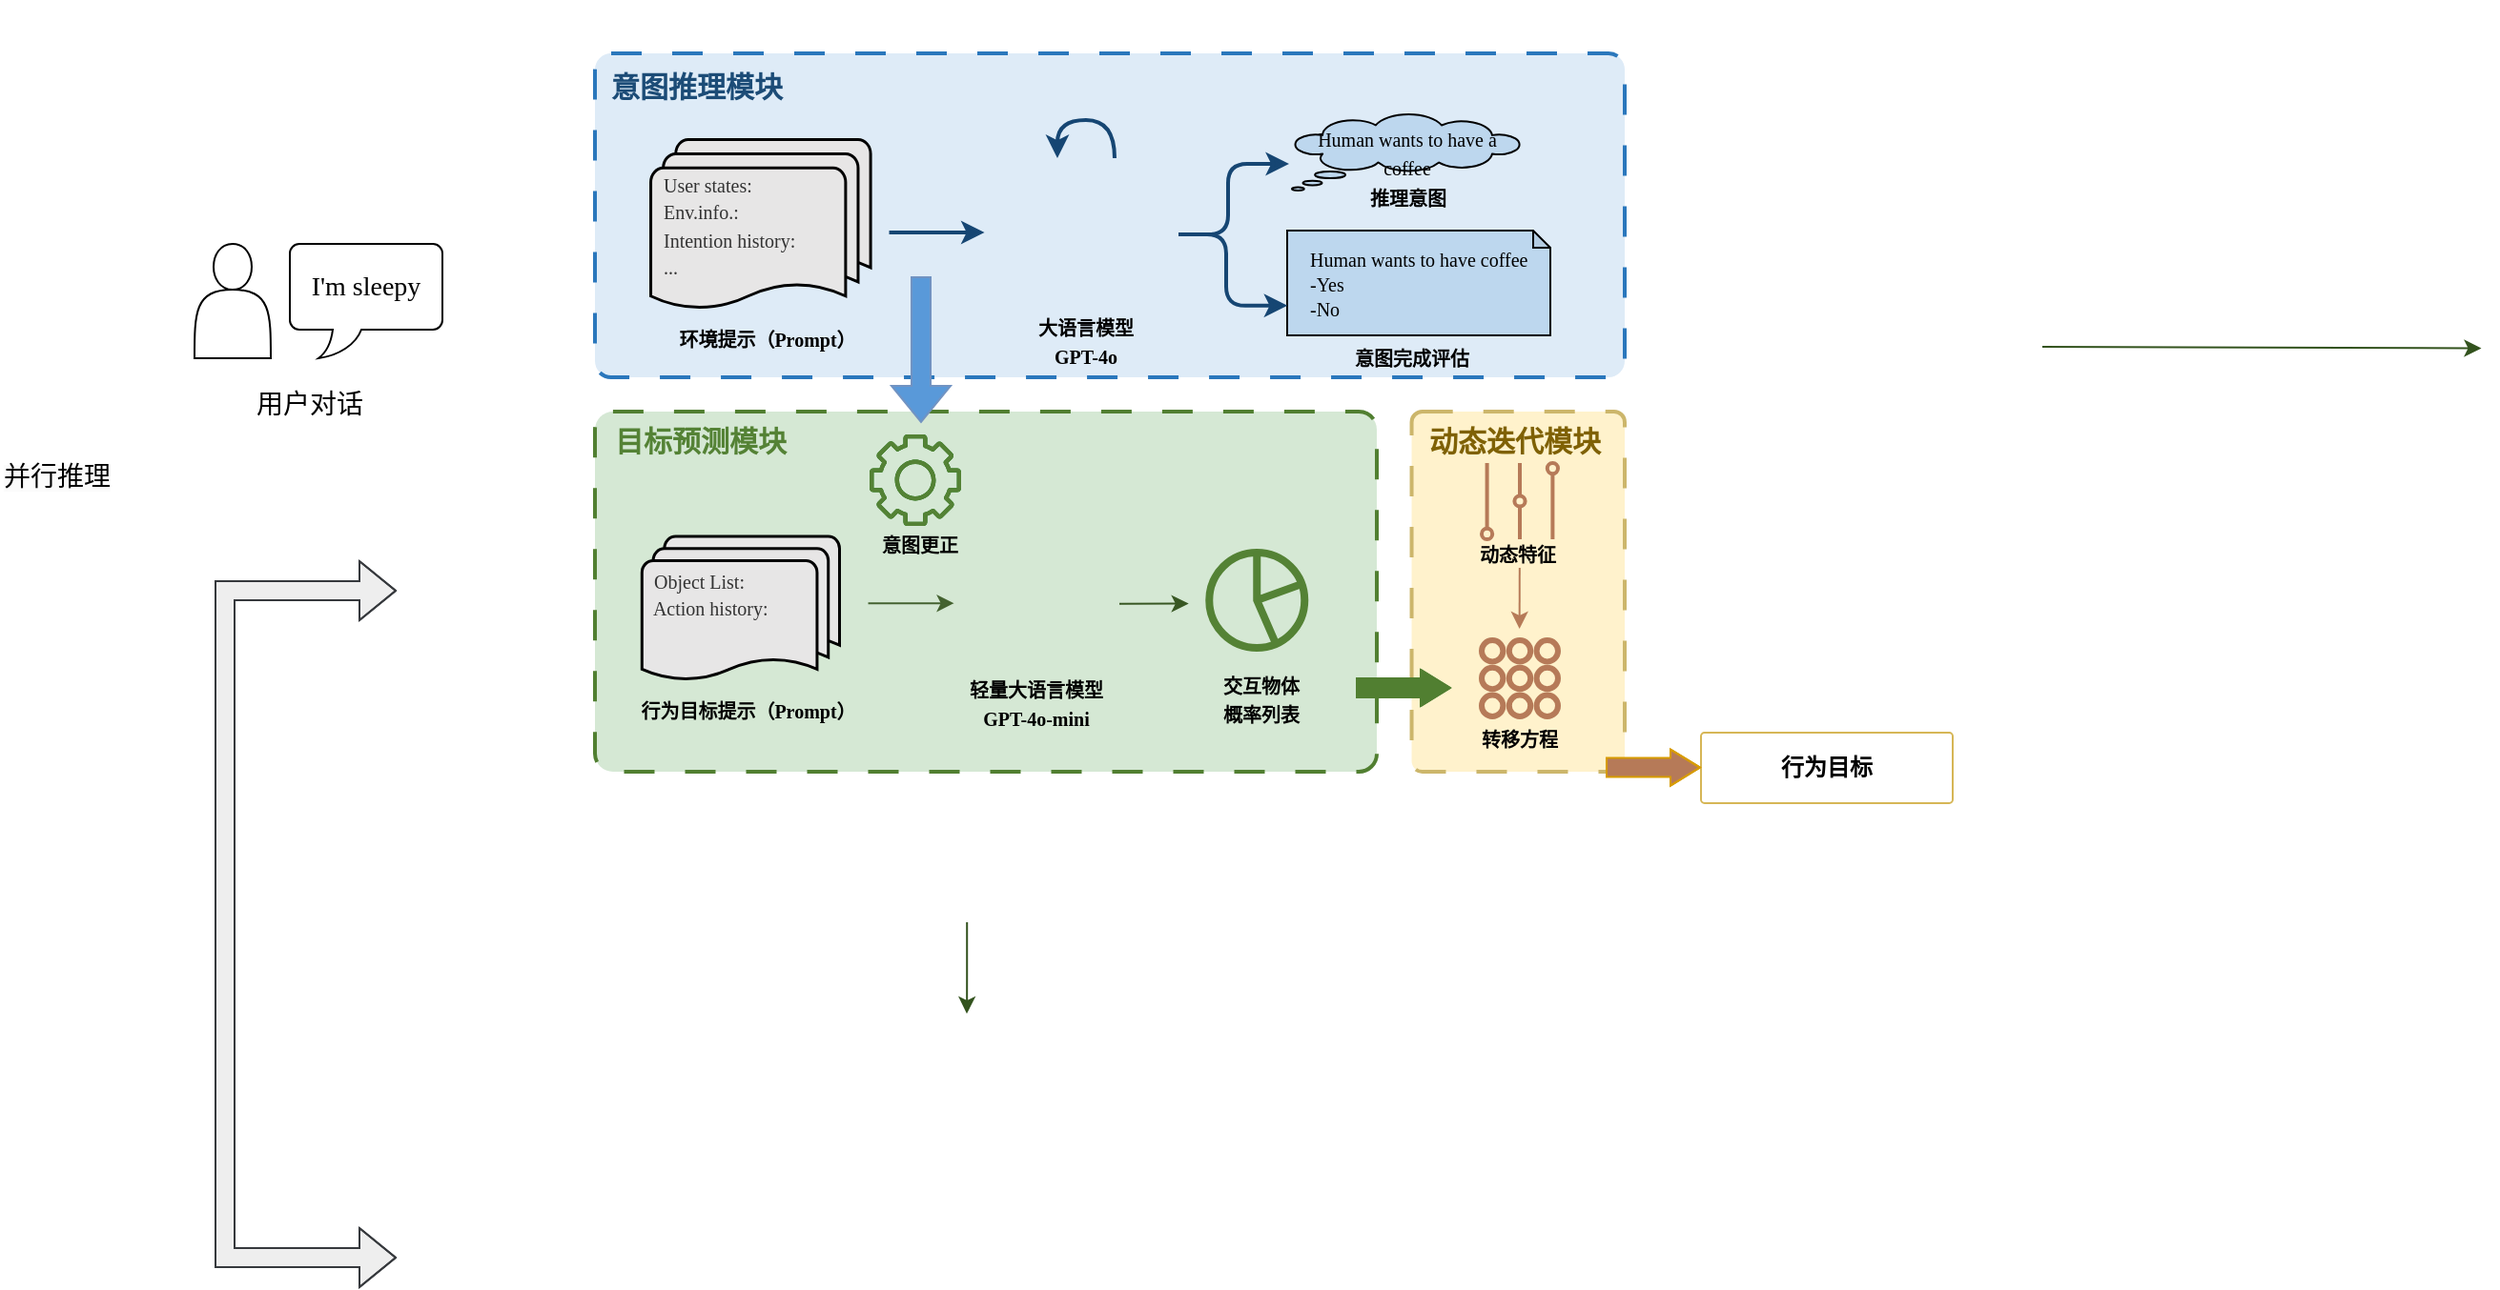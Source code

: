 <mxfile version="26.2.12">
  <diagram name="第 1 页" id="rSO4j9llTemX6OElhtI6">
    <mxGraphModel dx="2247" dy="965" grid="0" gridSize="10" guides="1" tooltips="1" connect="1" arrows="1" fold="1" page="1" pageScale="1" pageWidth="827" pageHeight="1169" math="0" shadow="0">
      <root>
        <mxCell id="0" />
        <mxCell id="1" parent="0" />
        <mxCell id="aU7c3b0ZaFwICceyfZfz-2" value="" style="rounded=1;arcSize=5;whiteSpace=wrap;html=1;fillColor=#fff2cc;strokeColor=light-dark(#ccb66b, #6d5100);strokeWidth=2;dashed=1;dashPattern=8 8;" parent="1" vertex="1">
          <mxGeometry x="628.27" y="408" width="111.73" height="189" as="geometry" />
        </mxCell>
        <mxCell id="Ajj9kqLxg7qa2MLV7y7c-1" value="" style="rounded=1;arcSize=5;whiteSpace=wrap;html=1;fillColor=#d5e8d4;strokeColor=light-dark(#517f31, #446e2c);strokeWidth=2;dashed=1;dashPattern=8 8;" parent="1" vertex="1">
          <mxGeometry x="200" y="408" width="410" height="189" as="geometry" />
        </mxCell>
        <mxCell id="Ajj9kqLxg7qa2MLV7y7c-2" value="" style="rounded=1;arcSize=5;whiteSpace=wrap;html=1;fillColor=light-dark(#deebf7, #1d293b);strokeColor=light-dark(#2a77bc, #5c79a3);strokeWidth=2;dashed=1;dashPattern=8 8;" parent="1" vertex="1">
          <mxGeometry x="200" y="220" width="540" height="170" as="geometry" />
        </mxCell>
        <mxCell id="Ajj9kqLxg7qa2MLV7y7c-3" value="" style="group" parent="1" vertex="1" connectable="0">
          <mxGeometry x="-10" y="320" width="140" height="100" as="geometry" />
        </mxCell>
        <mxCell id="Ajj9kqLxg7qa2MLV7y7c-4" value="" style="group" parent="Ajj9kqLxg7qa2MLV7y7c-3" vertex="1" connectable="0">
          <mxGeometry x="-50" width="190" height="88" as="geometry" />
        </mxCell>
        <mxCell id="Ajj9kqLxg7qa2MLV7y7c-5" value="" style="shape=actor;whiteSpace=wrap;html=1;" parent="Ajj9kqLxg7qa2MLV7y7c-4" vertex="1">
          <mxGeometry x="50" width="40" height="60" as="geometry" />
        </mxCell>
        <mxCell id="Ajj9kqLxg7qa2MLV7y7c-6" value="&lt;font face=&quot;Times New Roman&quot;&gt;&lt;span style=&quot;font-size: 14px;&quot;&gt;I&#39;m sleepy&lt;/span&gt;&lt;/font&gt;" style="whiteSpace=wrap;html=1;shape=mxgraph.basic.roundRectCallout;dx=30;dy=15;size=5;boundedLbl=1;" parent="Ajj9kqLxg7qa2MLV7y7c-4" vertex="1">
          <mxGeometry x="100" width="80" height="60" as="geometry" />
        </mxCell>
        <mxCell id="Ajj9kqLxg7qa2MLV7y7c-7" value="&lt;font face=&quot;Times New Roman&quot; style=&quot;font-size: 14px;&quot;&gt;用户对话&lt;/font&gt;" style="text;html=1;align=center;verticalAlign=middle;resizable=0;points=[];autosize=1;strokeColor=none;fillColor=none;" parent="Ajj9kqLxg7qa2MLV7y7c-3" vertex="1">
          <mxGeometry x="20" y="70" width="80" height="30" as="geometry" />
        </mxCell>
        <mxCell id="Ajj9kqLxg7qa2MLV7y7c-8" style="edgeStyle=orthogonalEdgeStyle;rounded=1;orthogonalLoop=1;jettySize=auto;html=1;fillColor=#1ba1e2;strokeColor=light-dark(#164673, #51afe7);curved=0;textShadow=1;strokeWidth=2;" parent="1" edge="1">
          <mxGeometry relative="1" as="geometry">
            <mxPoint x="354.27" y="314" as="sourcePoint" />
            <mxPoint x="404.27" y="314" as="targetPoint" />
          </mxGeometry>
        </mxCell>
        <mxCell id="Ajj9kqLxg7qa2MLV7y7c-10" value="" style="group;strokeWidth=24;" parent="1" vertex="1" connectable="0">
          <mxGeometry x="228" y="468" width="117.005" height="109.684" as="geometry" />
        </mxCell>
        <mxCell id="Ajj9kqLxg7qa2MLV7y7c-11" value="&lt;span style=&quot;color: rgba(0, 0, 0, 0); font-family: monospace; font-size: 0px; text-align: start;&quot;&gt;%3CmxGraphModel%3E%3Croot%3E%3CmxCell%20id%3D%220%22%2F%3E%3CmxCell%20id%3D%221%22%20parent%3D%220%22%2F%3E%3CmxCell%20id%3D%222%22%20value%3D%22%26lt%3Bb%26gt%3BEnv.%20Prompt%26lt%3B%2Fb%26gt%3B%22%20style%3D%22text%3Bhtml%3D1%3Balign%3Dcenter%3BverticalAlign%3Dmiddle%3Bresizable%3D0%3Bpoints%3D%5B%5D%3Bautosize%3D1%3BstrokeColor%3Dnone%3BfillColor%3Dnone%3B%22%20vertex%3D%221%22%20parent%3D%221%22%3E%3CmxGeometry%20x%3D%22235%22%20y%3D%22265%22%20width%3D%2290%22%20height%3D%2230%22%20as%3D%22geometry%22%2F%3E%3C%2FmxCell%3E%3C%2Froot%3E%3C%2FmxGraphModel%3E&lt;/span&gt;" style="text;html=1;align=center;verticalAlign=middle;resizable=0;points=[];autosize=1;strokeColor=none;fillColor=none;fontStyle=4" parent="Ajj9kqLxg7qa2MLV7y7c-10" vertex="1">
          <mxGeometry x="32.435" y="70.991" width="20" height="30" as="geometry" />
        </mxCell>
        <mxCell id="Ajj9kqLxg7qa2MLV7y7c-12" value="&lt;b&gt;&lt;font style=&quot;font-size: 10px;&quot; face=&quot;Times New Roman&quot;&gt;行为目标提示（Prompt）&lt;/font&gt;&lt;/b&gt;" style="text;html=1;align=center;verticalAlign=middle;resizable=0;points=[];autosize=1;strokeColor=none;fillColor=none;" parent="Ajj9kqLxg7qa2MLV7y7c-10" vertex="1">
          <mxGeometry x="-13.995" y="83.684" width="131" height="26" as="geometry" />
        </mxCell>
        <mxCell id="Ajj9kqLxg7qa2MLV7y7c-13" value="&lt;div style=&quot;color: rgb(51, 51, 51);&quot;&gt;&lt;span style=&quot;background-color: transparent; color: light-dark(rgb(51, 51, 51), rgb(193, 193, 193));&quot;&gt;&lt;font style=&quot;font-size: 10px;&quot; face=&quot;Times New Roman&quot;&gt;&amp;nbsp; Object List:&lt;/font&gt;&lt;/span&gt;&lt;/div&gt;&lt;div style=&quot;color: rgb(51, 51, 51);&quot;&gt;&lt;font style=&quot;font-size: 10px;&quot; face=&quot;Times New Roman&quot;&gt;&amp;nbsp; Action history:&lt;/font&gt;&lt;/div&gt;&lt;div style=&quot;color: rgb(51, 51, 51);&quot;&gt;&lt;font style=&quot;font-size: 10px;&quot; face=&quot;Times New Roman&quot;&gt;&amp;nbsp;&amp;nbsp;&lt;/font&gt;&lt;/div&gt;" style="strokeWidth=1.5;html=1;shape=mxgraph.flowchart.multi-document;whiteSpace=wrap;align=left;fillColor=light-dark(#e7e6e6, #ededed);" parent="Ajj9kqLxg7qa2MLV7y7c-10" vertex="1">
          <mxGeometry x="-3.6" y="5.282" width="103.597" height="76.402" as="geometry" />
        </mxCell>
        <mxCell id="Ajj9kqLxg7qa2MLV7y7c-14" value="" style="group;align=left;" parent="1" vertex="1" connectable="0">
          <mxGeometry x="239" y="245" width="115.27" height="145" as="geometry" />
        </mxCell>
        <mxCell id="Ajj9kqLxg7qa2MLV7y7c-15" value="&lt;b&gt;&lt;font style=&quot;font-size: 10px;&quot; face=&quot;Times New Roman&quot;&gt;环境提示（Prompt）&lt;/font&gt;&lt;/b&gt;" style="text;html=1;align=center;verticalAlign=middle;resizable=0;points=[];autosize=1;strokeColor=none;fillColor=none;" parent="Ajj9kqLxg7qa2MLV7y7c-14" vertex="1">
          <mxGeometry x="-4.99" y="112" width="111" height="26" as="geometry" />
        </mxCell>
        <mxCell id="Ajj9kqLxg7qa2MLV7y7c-16" value="&lt;div style=&quot;color: rgb(51, 51, 51);&quot;&gt;&lt;span style=&quot;background-color: transparent; color: light-dark(rgb(51, 51, 51), rgb(193, 193, 193));&quot;&gt;&lt;font style=&quot;font-size: 10px;&quot; face=&quot;Times New Roman&quot;&gt;&amp;nbsp; User states:&lt;/font&gt;&lt;/span&gt;&lt;/div&gt;&lt;div style=&quot;color: rgb(51, 51, 51);&quot;&gt;&lt;span style=&quot;background-color: transparent; color: light-dark(rgb(51, 51, 51), rgb(193, 193, 193));&quot;&gt;&lt;font style=&quot;font-size: 10px;&quot; face=&quot;Times New Roman&quot;&gt;&amp;nbsp; Env.info.:&lt;/font&gt;&lt;/span&gt;&lt;/div&gt;&lt;div style=&quot;color: rgb(51, 51, 51);&quot;&gt;&lt;font style=&quot;font-size: 10px;&quot; face=&quot;Times New Roman&quot;&gt;&amp;nbsp; Intention history:&lt;/font&gt;&lt;/div&gt;&lt;div style=&quot;color: rgb(51, 51, 51);&quot;&gt;&lt;font style=&quot;font-size: 10px;&quot; face=&quot;Times New Roman&quot;&gt;&amp;nbsp; ...&lt;/font&gt;&lt;/div&gt;" style="strokeWidth=1.5;html=1;shape=mxgraph.flowchart.multi-document;whiteSpace=wrap;align=left;fillColor=light-dark(#e7e6e6, #ededed);" parent="Ajj9kqLxg7qa2MLV7y7c-14" vertex="1">
          <mxGeometry x="-9.98" y="20" width="115.27" height="90" as="geometry" />
        </mxCell>
        <mxCell id="Ajj9kqLxg7qa2MLV7y7c-17" value="" style="group" parent="1" vertex="1" connectable="0">
          <mxGeometry x="408" y="255" width="149" height="165" as="geometry" />
        </mxCell>
        <mxCell id="Ajj9kqLxg7qa2MLV7y7c-18" value="" style="group;fontStyle=0;strokeWidth=1;" parent="Ajj9kqLxg7qa2MLV7y7c-17" vertex="1" connectable="0">
          <mxGeometry width="149" height="165" as="geometry" />
        </mxCell>
        <mxCell id="Ajj9kqLxg7qa2MLV7y7c-19" value="&lt;font style=&quot;font-size: 10px;&quot;&gt;&lt;font style=&quot;&quot; face=&quot;Times New Roman&quot;&gt;&lt;b style=&quot;&quot;&gt;大语言模型&lt;/b&gt;&lt;/font&gt;&lt;br&gt;&lt;/font&gt;&lt;div&gt;&lt;b&gt;&lt;font style=&quot;font-size: 10px;&quot; face=&quot;Times New Roman&quot;&gt;GPT-4o&lt;/font&gt;&lt;/b&gt;&lt;/div&gt;" style="text;html=1;align=center;verticalAlign=middle;resizable=0;points=[];autosize=1;strokeColor=none;fillColor=none;" parent="Ajj9kqLxg7qa2MLV7y7c-18" vertex="1">
          <mxGeometry x="15" y="95" width="68" height="41" as="geometry" />
        </mxCell>
        <mxCell id="Ajj9kqLxg7qa2MLV7y7c-20" value="" style="curved=1;endArrow=classic;html=1;rounded=0;strokeWidth=2;strokeColor=light-dark(#164673, #ededed);" parent="Ajj9kqLxg7qa2MLV7y7c-18" edge="1">
          <mxGeometry width="50" height="50" relative="1" as="geometry">
            <mxPoint x="64.5" y="20" as="sourcePoint" />
            <mxPoint x="34.5" y="20" as="targetPoint" />
            <Array as="points">
              <mxPoint x="64.5" />
              <mxPoint x="34.5" />
            </Array>
          </mxGeometry>
        </mxCell>
        <mxCell id="PvXpuUU6H4NzAb1ZjJ5T-2" style="edgeStyle=orthogonalEdgeStyle;rounded=1;orthogonalLoop=1;jettySize=auto;html=1;fillColor=#1ba1e2;strokeColor=light-dark(#164673, #51afe7);curved=0;entryX=0.001;entryY=0.716;entryDx=0;entryDy=0;entryPerimeter=0;strokeWidth=2;" edge="1" parent="Ajj9kqLxg7qa2MLV7y7c-18">
          <mxGeometry relative="1" as="geometry">
            <mxPoint x="99" y="60" as="sourcePoint" />
            <mxPoint x="156" y="23" as="targetPoint" />
            <Array as="points">
              <mxPoint x="124" y="60" />
              <mxPoint x="124" y="23" />
            </Array>
          </mxGeometry>
        </mxCell>
        <mxCell id="Ajj9kqLxg7qa2MLV7y7c-21" value="&lt;font style=&quot;font-size: 15px;&quot; face=&quot;Times New Roman&quot;&gt;意图推理模块&lt;/font&gt;" style="text;html=1;align=center;verticalAlign=middle;resizable=0;points=[];autosize=1;strokeColor=none;fillColor=none;fontColor=light-dark(#1c4c77, #a1cdf9);fontStyle=1" parent="1" vertex="1">
          <mxGeometry x="199" y="222" width="108" height="30" as="geometry" />
        </mxCell>
        <mxCell id="Ajj9kqLxg7qa2MLV7y7c-22" value="&lt;font face=&quot;Times New Roman&quot;&gt;&lt;span style=&quot;font-size: 15px;&quot;&gt;目标预测模块&lt;/span&gt;&lt;/font&gt;" style="text;html=1;align=center;verticalAlign=middle;resizable=0;points=[];autosize=1;strokeColor=none;fillColor=none;fontColor=light-dark(#548235, #69c195);fontStyle=1" parent="1" vertex="1">
          <mxGeometry x="201" y="408" width="108" height="30" as="geometry" />
        </mxCell>
        <mxCell id="Ajj9kqLxg7qa2MLV7y7c-23" value="" style="group" parent="1" vertex="1" connectable="0">
          <mxGeometry x="293" y="420" width="150" height="78" as="geometry" />
        </mxCell>
        <mxCell id="Ajj9kqLxg7qa2MLV7y7c-24" value="" style="sketch=0;outlineConnect=0;fontColor=#006633;gradientColor=none;fillColor=#006600;strokeColor=none;dashed=0;verticalLabelPosition=bottom;verticalAlign=top;align=center;html=1;fontSize=12;fontStyle=0;aspect=fixed;pointerEvents=1;shape=mxgraph.aws4.gear;" parent="Ajj9kqLxg7qa2MLV7y7c-23" vertex="1">
          <mxGeometry x="51" width="48" height="48" as="geometry" />
        </mxCell>
        <mxCell id="Ajj9kqLxg7qa2MLV7y7c-25" value="&lt;font style=&quot;font-size: 10px;&quot; face=&quot;Times New Roman&quot;&gt;&lt;b style=&quot;&quot;&gt;意图更正&lt;/b&gt;&lt;/font&gt;" style="text;html=1;align=center;verticalAlign=middle;resizable=0;points=[];autosize=1;strokeColor=none;fillColor=none;" parent="Ajj9kqLxg7qa2MLV7y7c-23" vertex="1">
          <mxGeometry x="48" y="45" width="58" height="26" as="geometry" />
        </mxCell>
        <mxCell id="Ajj9kqLxg7qa2MLV7y7c-26" value="" style="group" parent="Ajj9kqLxg7qa2MLV7y7c-23" vertex="1" connectable="0">
          <mxGeometry width="150" height="78" as="geometry" />
        </mxCell>
        <mxCell id="Ajj9kqLxg7qa2MLV7y7c-27" value="" style="sketch=0;outlineConnect=0;fontColor=light-dark(#548235, #69c195);gradientColor=none;fillColor=light-dark(#548235, #6fc76f);strokeColor=none;dashed=0;verticalLabelPosition=bottom;verticalAlign=top;align=center;html=1;fontSize=12;fontStyle=0;aspect=fixed;pointerEvents=1;shape=mxgraph.aws4.gear;" parent="Ajj9kqLxg7qa2MLV7y7c-26" vertex="1">
          <mxGeometry x="51" width="48" height="48" as="geometry" />
        </mxCell>
        <mxCell id="Ajj9kqLxg7qa2MLV7y7c-32" value="" style="shape=flexArrow;endArrow=classic;html=1;rounded=0;fillColor=light-dark(#5999d9, #2566a8);strokeColor=light-dark(#7193c2, #ededed);" parent="1" edge="1">
          <mxGeometry width="50" height="50" relative="1" as="geometry">
            <mxPoint x="371" y="337" as="sourcePoint" />
            <mxPoint x="370.997" y="414.001" as="targetPoint" />
          </mxGeometry>
        </mxCell>
        <mxCell id="Ajj9kqLxg7qa2MLV7y7c-33" style="edgeStyle=orthogonalEdgeStyle;rounded=1;orthogonalLoop=1;jettySize=auto;html=1;fillColor=#1ba1e2;strokeColor=light-dark(#33531e, #28ab6a);curved=0;horizontal=1;" parent="1" edge="1">
          <mxGeometry relative="1" as="geometry">
            <mxPoint x="395.1" y="676" as="sourcePoint" />
            <mxPoint x="395" y="724" as="targetPoint" />
            <Array as="points">
              <mxPoint x="395" y="714" />
              <mxPoint x="395" y="714" />
            </Array>
          </mxGeometry>
        </mxCell>
        <mxCell id="Ajj9kqLxg7qa2MLV7y7c-34" style="edgeStyle=orthogonalEdgeStyle;rounded=1;orthogonalLoop=1;jettySize=auto;html=1;fillColor=#1ba1e2;strokeColor=light-dark(#385723, #28ab6a);curved=0;" parent="1" edge="1">
          <mxGeometry relative="1" as="geometry">
            <mxPoint x="475" y="508.83" as="sourcePoint" />
            <mxPoint x="511" y="508.83" as="targetPoint" />
            <Array as="points">
              <mxPoint x="511.37" y="509.04" />
              <mxPoint x="511.37" y="509.04" />
            </Array>
          </mxGeometry>
        </mxCell>
        <mxCell id="Ajj9kqLxg7qa2MLV7y7c-35" value="" style="shape=flexArrow;endArrow=classic;startArrow=classic;html=1;rounded=0;fillColor=#eeeeee;strokeColor=#36393d;" parent="1" edge="1">
          <mxGeometry width="100" height="100" relative="1" as="geometry">
            <mxPoint x="96" y="852" as="sourcePoint" />
            <mxPoint x="96" y="502" as="targetPoint" />
            <Array as="points">
              <mxPoint x="6" y="852" />
              <mxPoint x="6" y="662" />
              <mxPoint x="6" y="502" />
            </Array>
          </mxGeometry>
        </mxCell>
        <mxCell id="Ajj9kqLxg7qa2MLV7y7c-36" value="&lt;span style=&quot;color: rgb(0, 0, 0); font-style: normal; font-variant-ligatures: normal; font-variant-caps: normal; font-weight: 400; letter-spacing: normal; orphans: 2; text-align: center; text-indent: 0px; text-transform: none; widows: 2; word-spacing: 0px; -webkit-text-stroke-width: 0px; white-space: nowrap; background-color: rgb(251, 251, 251); text-decoration-thickness: initial; text-decoration-style: initial; text-decoration-color: initial; float: none; display: inline !important;&quot;&gt;&lt;font face=&quot;Times New Roman&quot; style=&quot;font-size: 14px;&quot;&gt;并行推理&lt;/font&gt;&lt;/span&gt;" style="text;whiteSpace=wrap;html=1;" parent="1" vertex="1">
          <mxGeometry x="-112" y="428" width="120" height="40" as="geometry" />
        </mxCell>
        <mxCell id="Ajj9kqLxg7qa2MLV7y7c-37" value="" style="group" parent="1" vertex="1" connectable="0">
          <mxGeometry x="563" y="265" width="135.77" height="130" as="geometry" />
        </mxCell>
        <mxCell id="Ajj9kqLxg7qa2MLV7y7c-38" value="&lt;b&gt;&lt;font style=&quot;font-size: 10px;&quot; face=&quot;Times New Roman&quot;&gt;意图完成评估&lt;/font&gt;&lt;/b&gt;" style="text;html=1;align=center;verticalAlign=middle;resizable=0;points=[];autosize=1;strokeColor=none;fillColor=none;" parent="Ajj9kqLxg7qa2MLV7y7c-37" vertex="1">
          <mxGeometry x="26" y="102" width="78" height="26" as="geometry" />
        </mxCell>
        <mxCell id="Ajj9kqLxg7qa2MLV7y7c-43" value="" style="shape=image;html=1;verticalAlign=top;verticalLabelPosition=bottom;labelBackgroundColor=#ffffff;imageAspect=0;aspect=fixed;image=https://cdn0.iconfinder.com/data/icons/phosphor-light-vol-1/256/brain-light-128.png;imageBackground=none;imageBorder=none;" parent="1" vertex="1">
          <mxGeometry x="416" y="272.5" width="83" height="83" as="geometry" />
        </mxCell>
        <mxCell id="Ajj9kqLxg7qa2MLV7y7c-45" value="&lt;div style=&quot;text-align: center; line-height: 100%;&quot;&gt;&lt;span style=&quot;background-color: transparent; color: light-dark(rgb(0, 0, 0), rgb(255, 255, 255)); font-family: &amp;quot;Times New Roman&amp;quot;;&quot;&gt;&lt;font style=&quot;font-size: 10px;&quot;&gt;&amp;nbsp; &amp;nbsp; &lt;/font&gt;&lt;/span&gt;&lt;span style=&quot;background-color: transparent; color: light-dark(rgb(0, 0, 0), rgb(255, 255, 255)); font-family: &amp;quot;Times New Roman&amp;quot;; font-size: 10px;&quot;&gt;Human wants to have coffee&lt;/span&gt;&lt;/div&gt;&lt;div style=&quot;line-height: 100%;&quot;&gt;&lt;font style=&quot;font-size: 10px;&quot;&gt;&lt;span style=&quot;font-family: &amp;quot;Times New Roman&amp;quot;; background-color: transparent; color: light-dark(rgb(0, 0, 0), rgb(255, 255, 255));&quot;&gt;&amp;nbsp; &amp;nbsp; -Yes&lt;/span&gt;&lt;/font&gt;&lt;/div&gt;&lt;div style=&quot;line-height: 100%;&quot;&gt;&lt;font face=&quot;Times New Roman&quot;&gt;&lt;span style=&quot;font-size: 10px;&quot;&gt;&amp;nbsp; &amp;nbsp; -No&lt;/span&gt;&lt;/font&gt;&lt;/div&gt;" style="shape=note;whiteSpace=wrap;html=1;backgroundOutline=1;darkOpacity=0.05;align=left;size=9;fillColor=light-dark(#bdd7ee, #ededed);" parent="1" vertex="1">
          <mxGeometry x="563" y="313" width="138" height="55" as="geometry" />
        </mxCell>
        <mxCell id="Ajj9kqLxg7qa2MLV7y7c-46" style="edgeStyle=orthogonalEdgeStyle;rounded=1;orthogonalLoop=1;jettySize=auto;html=1;fillColor=#1ba1e2;strokeColor=light-dark(#164673, #51afe7);curved=0;entryX=0.001;entryY=0.716;entryDx=0;entryDy=0;entryPerimeter=0;strokeWidth=2;" parent="1" target="Ajj9kqLxg7qa2MLV7y7c-45" edge="1">
          <mxGeometry relative="1" as="geometry">
            <mxPoint x="506" y="315" as="sourcePoint" />
            <mxPoint x="577" y="263" as="targetPoint" />
            <Array as="points">
              <mxPoint x="531" y="315" />
              <mxPoint x="531" y="352" />
            </Array>
          </mxGeometry>
        </mxCell>
        <mxCell id="Ajj9kqLxg7qa2MLV7y7c-48" value="" style="group" parent="1" vertex="1" connectable="0">
          <mxGeometry x="498.997" y="483.5" width="100" height="93.0" as="geometry" />
        </mxCell>
        <mxCell id="Ajj9kqLxg7qa2MLV7y7c-49" value="" style="html=1;verticalLabelPosition=bottom;align=center;labelBackgroundColor=#ffffff;verticalAlign=top;strokeWidth=4;strokeColor=light-dark(#548235, #32a0ff);shadow=0;dashed=0;shape=mxgraph.ios7.icons.pie_chart;fillColor=light-dark(#d5e8d4, #ededed);fontStyle=0" parent="Ajj9kqLxg7qa2MLV7y7c-48" vertex="1">
          <mxGeometry x="23.133" y="-1.5" width="50" height="50" as="geometry" />
        </mxCell>
        <mxCell id="Ajj9kqLxg7qa2MLV7y7c-50" value="&lt;b&gt;&lt;font style=&quot;font-size: 10px;&quot; face=&quot;Times New Roman&quot;&gt;交互物体&lt;/font&gt;&lt;/b&gt;&lt;div&gt;&lt;b&gt;&lt;font style=&quot;font-size: 10px;&quot; face=&quot;Times New Roman&quot;&gt;概率列表&lt;/font&gt;&lt;/b&gt;&lt;/div&gt;" style="text;html=1;align=center;verticalAlign=middle;resizable=0;points=[];autosize=1;strokeColor=none;fillColor=none;fontStyle=0" parent="Ajj9kqLxg7qa2MLV7y7c-48" vertex="1">
          <mxGeometry x="21" y="54.5" width="58" height="41" as="geometry" />
        </mxCell>
        <mxCell id="Ajj9kqLxg7qa2MLV7y7c-53" value="" style="html=1;verticalLabelPosition=bottom;align=center;labelBackgroundColor=#ffffff;verticalAlign=top;strokeWidth=3;strokeColor=light-dark(#b67a58, #32a0ff);shadow=0;dashed=0;shape=mxgraph.ios7.icons.keypad;fillColor=none;aspect=fixed;" parent="1" vertex="1">
          <mxGeometry x="665" y="528.0" width="40" height="40" as="geometry" />
        </mxCell>
        <mxCell id="Ajj9kqLxg7qa2MLV7y7c-54" value="&lt;b&gt;行为目标&lt;/b&gt;" style="rounded=1;arcSize=5;whiteSpace=wrap;html=1;fillColor=none;strokeColor=#d6b656;" parent="1" vertex="1">
          <mxGeometry x="780" y="576.5" width="132" height="37" as="geometry" />
        </mxCell>
        <mxCell id="Ajj9kqLxg7qa2MLV7y7c-55" value="&lt;b&gt;&lt;font style=&quot;font-size: 10px;&quot;&gt;转移方程&lt;/font&gt;&lt;/b&gt;" style="text;html=1;align=center;verticalAlign=middle;whiteSpace=wrap;rounded=0;" parent="1" vertex="1">
          <mxGeometry x="655" y="565" width="60" height="30" as="geometry" />
        </mxCell>
        <mxCell id="aU7c3b0ZaFwICceyfZfz-1" value="" style="shape=flexArrow;endArrow=classic;html=1;rounded=0;fillColor=light-dark(#517f31, #2566a8);strokeColor=light-dark(#517f31, #ededed);endWidth=8.046;endSize=4.834;" parent="1" edge="1">
          <mxGeometry width="50" height="50" relative="1" as="geometry">
            <mxPoint x="599" y="553" as="sourcePoint" />
            <mxPoint x="649" y="553" as="targetPoint" />
            <Array as="points">
              <mxPoint x="609" y="553" />
            </Array>
          </mxGeometry>
        </mxCell>
        <mxCell id="aU7c3b0ZaFwICceyfZfz-6" value="&lt;font face=&quot;Times New Roman&quot;&gt;&lt;span style=&quot;font-size: 15px;&quot;&gt;动态迭代模块&lt;/span&gt;&lt;/font&gt;" style="text;html=1;align=center;verticalAlign=middle;resizable=0;points=[];autosize=1;strokeColor=none;fillColor=none;fontColor=light-dark(#7f6105, #69c195);fontStyle=1" parent="1" vertex="1">
          <mxGeometry x="628.27" y="408" width="108" height="30" as="geometry" />
        </mxCell>
        <mxCell id="aU7c3b0ZaFwICceyfZfz-8" value="" style="html=1;verticalLabelPosition=bottom;align=center;labelBackgroundColor=#ffffff;verticalAlign=top;strokeWidth=2;strokeColor=light-dark(#b67a58, #32a0ff);shadow=0;dashed=0;shape=mxgraph.ios7.icons.volume;pointerEvents=1;fillColor=light-dark(#fff2cc, #ededed);aspect=fixed;" parent="1" vertex="1">
          <mxGeometry x="665" y="435" width="40" height="40" as="geometry" />
        </mxCell>
        <mxCell id="aU7c3b0ZaFwICceyfZfz-14" value="" style="group" parent="1" vertex="1" connectable="0">
          <mxGeometry x="388" y="459.63" width="99.9" height="121.37" as="geometry" />
        </mxCell>
        <mxCell id="Ajj9kqLxg7qa2MLV7y7c-29" value="" style="group" parent="aU7c3b0ZaFwICceyfZfz-14" vertex="1" connectable="0">
          <mxGeometry width="99.9" height="121.37" as="geometry" />
        </mxCell>
        <mxCell id="Ajj9kqLxg7qa2MLV7y7c-30" value="" style="group;fontStyle=0;strokeWidth=2;" parent="Ajj9kqLxg7qa2MLV7y7c-29" vertex="1" connectable="0">
          <mxGeometry width="99.9" height="121.37" as="geometry" />
        </mxCell>
        <mxCell id="Ajj9kqLxg7qa2MLV7y7c-31" value="&lt;b&gt;&lt;font style=&quot;font-size: 10px;&quot; face=&quot;Times New Roman&quot;&gt;轻量大语言模型&lt;/font&gt;&lt;/b&gt;&lt;div&gt;&lt;b&gt;&lt;font style=&quot;font-size: 10px;&quot; face=&quot;Times New Roman&quot;&gt;GPT-4o-mini&lt;/font&gt;&lt;/b&gt;&lt;/div&gt;" style="text;html=1;align=center;verticalAlign=middle;resizable=0;points=[];autosize=1;strokeColor=none;fillColor=none;" parent="Ajj9kqLxg7qa2MLV7y7c-30" vertex="1">
          <mxGeometry x="-0.63" y="80.37" width="88" height="41" as="geometry" />
        </mxCell>
        <mxCell id="Ajj9kqLxg7qa2MLV7y7c-44" value="" style="shape=image;html=1;verticalAlign=top;verticalLabelPosition=bottom;labelBackgroundColor=#ffffff;imageAspect=0;aspect=fixed;image=https://cdn0.iconfinder.com/data/icons/phosphor-light-vol-1/256/brain-light-128.png;imageBackground=none;imageBorder=none;" parent="aU7c3b0ZaFwICceyfZfz-14" vertex="1">
          <mxGeometry x="10" y="17.37" width="67.06" height="67.06" as="geometry" />
        </mxCell>
        <mxCell id="aU7c3b0ZaFwICceyfZfz-15" style="edgeStyle=orthogonalEdgeStyle;rounded=1;orthogonalLoop=1;jettySize=auto;html=1;fillColor=#1ba1e2;strokeColor=light-dark(#446230, #28ab6a);curved=0;" parent="1" edge="1">
          <mxGeometry relative="1" as="geometry">
            <mxPoint x="343.27" y="508.58" as="sourcePoint" />
            <mxPoint x="388.27" y="508.58" as="targetPoint" />
          </mxGeometry>
        </mxCell>
        <mxCell id="aU7c3b0ZaFwICceyfZfz-17" value="&lt;b&gt;&lt;font style=&quot;font-size: 10px;&quot;&gt;动态特征&lt;/font&gt;&lt;/b&gt;" style="text;html=1;align=center;verticalAlign=middle;whiteSpace=wrap;rounded=0;" parent="1" vertex="1">
          <mxGeometry x="654.13" y="468" width="60" height="30" as="geometry" />
        </mxCell>
        <mxCell id="aU7c3b0ZaFwICceyfZfz-18" style="edgeStyle=orthogonalEdgeStyle;rounded=1;orthogonalLoop=1;jettySize=auto;html=1;fillColor=#1ba1e2;strokeColor=light-dark(#b67b58, #28ab6a);curved=0;horizontal=1;" parent="1" edge="1">
          <mxGeometry relative="1" as="geometry">
            <mxPoint x="684.9" y="490" as="sourcePoint" />
            <mxPoint x="684.83" y="522" as="targetPoint" />
            <Array as="points" />
          </mxGeometry>
        </mxCell>
        <mxCell id="Ajj9kqLxg7qa2MLV7y7c-52" value="" style="shape=flexArrow;endArrow=classic;html=1;rounded=0;fillColor=light-dark(#b67a58, #36210a);strokeColor=#d79b00;endWidth=8.046;endSize=4.834;" parent="1" edge="1">
          <mxGeometry width="50" height="50" relative="1" as="geometry">
            <mxPoint x="730" y="594.795" as="sourcePoint" />
            <mxPoint x="780" y="594.795" as="targetPoint" />
            <Array as="points">
              <mxPoint x="740" y="594.795" />
            </Array>
          </mxGeometry>
        </mxCell>
        <mxCell id="imxJWgJd8aXfdVGLn2A2-2" value="" style="endArrow=classic;html=1;rounded=1;exitX=1.011;exitY=0.541;exitDx=0;exitDy=0;exitPerimeter=0;strokeColor=light-dark(#33531e, #28ab6a);align=center;verticalAlign=middle;fontFamily=Helvetica;fontSize=11;fontColor=default;labelBackgroundColor=default;horizontal=1;curved=0;fillColor=#1ba1e2;" parent="1" edge="1">
          <mxGeometry width="50" height="50" relative="1" as="geometry">
            <mxPoint x="959" y="374.0" as="sourcePoint" />
            <mxPoint x="1189.23" y="374.77" as="targetPoint" />
          </mxGeometry>
        </mxCell>
        <mxCell id="Ajj9kqLxg7qa2MLV7y7c-39" value="" style="group" parent="1" vertex="1" connectable="0">
          <mxGeometry x="560.5" y="192" width="135" height="130" as="geometry" />
        </mxCell>
        <mxCell id="Ajj9kqLxg7qa2MLV7y7c-40" value="" style="group" parent="Ajj9kqLxg7qa2MLV7y7c-39" vertex="1" connectable="0">
          <mxGeometry y="60" width="130" height="60" as="geometry" />
        </mxCell>
        <mxCell id="Ajj9kqLxg7qa2MLV7y7c-41" value="&lt;font style=&quot;font-size: 10px;&quot; face=&quot;Times New Roman&quot;&gt;Human wants to have a coffee&lt;/font&gt;" style="whiteSpace=wrap;html=1;shape=mxgraph.basic.cloud_callout;strokeColor=light-dark(#000000,#319EFF);fillColor=light-dark(#bdd7ee, #1e4a76);" parent="Ajj9kqLxg7qa2MLV7y7c-40" vertex="1">
          <mxGeometry x="5" width="120" height="40.0" as="geometry" />
        </mxCell>
        <mxCell id="Ajj9kqLxg7qa2MLV7y7c-42" value="&lt;font style=&quot;font-size: 10px;&quot; face=&quot;Times New Roman&quot;&gt;&lt;b style=&quot;&quot;&gt;推理意图&lt;/b&gt;&lt;/font&gt;" style="text;html=1;align=center;verticalAlign=middle;resizable=0;points=[];autosize=1;strokeColor=none;fillColor=none;" parent="Ajj9kqLxg7qa2MLV7y7c-40" vertex="1">
          <mxGeometry x="36" y="31" width="58" height="26" as="geometry" />
        </mxCell>
      </root>
    </mxGraphModel>
  </diagram>
</mxfile>

